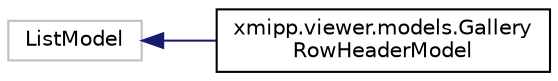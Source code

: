 digraph "Graphical Class Hierarchy"
{
  edge [fontname="Helvetica",fontsize="10",labelfontname="Helvetica",labelfontsize="10"];
  node [fontname="Helvetica",fontsize="10",shape=record];
  rankdir="LR";
  Node178 [label="ListModel",height=0.2,width=0.4,color="grey75", fillcolor="white", style="filled"];
  Node178 -> Node0 [dir="back",color="midnightblue",fontsize="10",style="solid",fontname="Helvetica"];
  Node0 [label="xmipp.viewer.models.Gallery\lRowHeaderModel",height=0.2,width=0.4,color="black", fillcolor="white", style="filled",URL="$classxmipp_1_1viewer_1_1models_1_1GalleryRowHeaderModel.html"];
}
